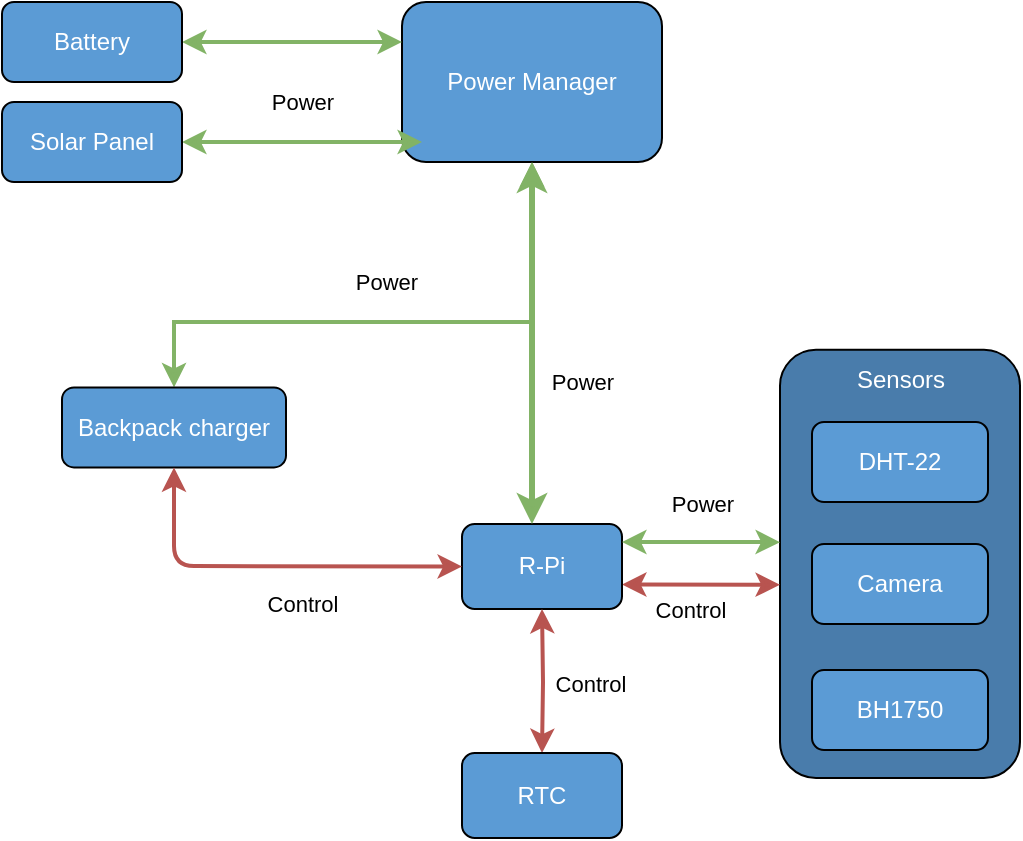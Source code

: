<mxfile version="15.3.1" type="device"><diagram id="9G9Ib_QL3AFAmMRXJP5O" name="Page-1"><mxGraphModel dx="917" dy="553" grid="1" gridSize="10" guides="1" tooltips="1" connect="1" arrows="1" fold="1" page="1" pageScale="1" pageWidth="827" pageHeight="1169" math="0" shadow="0"><root><mxCell id="0"/><mxCell id="1" parent="0"/><mxCell id="r654H4-0baNqNubNCEJS-1" value="" style="rounded=1;whiteSpace=wrap;html=1;fillColor=#497CAB;" parent="1" vertex="1"><mxGeometry x="899" y="533.896" width="120" height="214.104" as="geometry"/></mxCell><mxCell id="r654H4-0baNqNubNCEJS-2" style="edgeStyle=orthogonalEdgeStyle;rounded=0;orthogonalLoop=1;jettySize=auto;html=1;entryX=0;entryY=0.74;entryDx=0;entryDy=0;entryPerimeter=0;startArrow=classic;startFill=1;strokeWidth=2;fillColor=#f8cecc;strokeColor=#b85450;" parent="1" edge="1"><mxGeometry relative="1" as="geometry"><mxPoint x="820" y="651.257" as="sourcePoint"/><mxPoint x="899" y="651.333" as="targetPoint"/></mxGeometry></mxCell><mxCell id="r654H4-0baNqNubNCEJS-39" value="Control" style="edgeLabel;html=1;align=center;verticalAlign=middle;resizable=0;points=[];labelBackgroundColor=none;" parent="r654H4-0baNqNubNCEJS-2" vertex="1" connectable="0"><mxGeometry x="0.269" y="1" relative="1" as="geometry"><mxPoint x="-16" y="13" as="offset"/></mxGeometry></mxCell><mxCell id="r654H4-0baNqNubNCEJS-40" value="Control" style="edgeLabel;html=1;align=center;verticalAlign=middle;resizable=0;points=[];labelBackgroundColor=none;" parent="r654H4-0baNqNubNCEJS-2" vertex="1" connectable="0"><mxGeometry x="0.269" y="1" relative="1" as="geometry"><mxPoint x="-66" y="50" as="offset"/></mxGeometry></mxCell><mxCell id="r654H4-0baNqNubNCEJS-41" value="Control" style="edgeLabel;html=1;align=center;verticalAlign=middle;resizable=0;points=[];labelBackgroundColor=none;" parent="r654H4-0baNqNubNCEJS-2" vertex="1" connectable="0"><mxGeometry x="0.269" y="1" relative="1" as="geometry"><mxPoint x="-210" y="10" as="offset"/></mxGeometry></mxCell><mxCell id="r654H4-0baNqNubNCEJS-3" value="&lt;font color=&quot;#FFFFFF&quot;&gt;R-Pi&lt;/font&gt;" style="rounded=1;whiteSpace=wrap;html=1;fillColor=#5B9BD5;" parent="1" vertex="1"><mxGeometry x="740" y="621" width="80" height="42.5" as="geometry"/></mxCell><mxCell id="r654H4-0baNqNubNCEJS-6" value="" style="edgeStyle=orthogonalEdgeStyle;rounded=0;orthogonalLoop=1;jettySize=auto;html=1;startArrow=classic;startFill=1;strokeWidth=3;fillColor=#d5e8d4;strokeColor=#82b366;" parent="1" source="r654H4-0baNqNubNCEJS-8" target="r654H4-0baNqNubNCEJS-3" edge="1"><mxGeometry relative="1" as="geometry"><Array as="points"><mxPoint x="775" y="621"/><mxPoint x="775" y="621"/></Array></mxGeometry></mxCell><mxCell id="r654H4-0baNqNubNCEJS-8" value="&lt;font color=&quot;#ffffff&quot;&gt;Power Manager&lt;/font&gt;" style="rounded=1;whiteSpace=wrap;html=1;fillColor=#5B9BD5;" parent="1" vertex="1"><mxGeometry x="710" y="360" width="130" height="80" as="geometry"/></mxCell><mxCell id="r654H4-0baNqNubNCEJS-9" value="" style="edgeStyle=orthogonalEdgeStyle;rounded=0;orthogonalLoop=1;jettySize=auto;html=1;startArrow=classic;startFill=1;strokeWidth=2;fillColor=#d5e8d4;strokeColor=#82b366;entryX=0;entryY=0.25;entryDx=0;entryDy=0;" parent="1" source="r654H4-0baNqNubNCEJS-10" target="r654H4-0baNqNubNCEJS-8" edge="1"><mxGeometry relative="1" as="geometry"><mxPoint x="690" y="380" as="targetPoint"/></mxGeometry></mxCell><mxCell id="r654H4-0baNqNubNCEJS-10" value="&lt;font color=&quot;#ffffff&quot;&gt;Battery&lt;/font&gt;" style="rounded=1;whiteSpace=wrap;html=1;fillColor=#5B9BD5;" parent="1" vertex="1"><mxGeometry x="510" y="360" width="90" height="40" as="geometry"/></mxCell><mxCell id="r654H4-0baNqNubNCEJS-11" value="" style="edgeStyle=orthogonalEdgeStyle;rounded=0;orthogonalLoop=1;jettySize=auto;html=1;startArrow=classic;startFill=1;strokeWidth=2;fillColor=#d5e8d4;strokeColor=#82b366;" parent="1" source="r654H4-0baNqNubNCEJS-12" target="r654H4-0baNqNubNCEJS-8" edge="1"><mxGeometry relative="1" as="geometry"><Array as="points"><mxPoint x="596" y="520"/><mxPoint x="775" y="520"/></Array></mxGeometry></mxCell><mxCell id="r654H4-0baNqNubNCEJS-34" value="Power" style="edgeLabel;html=1;align=center;verticalAlign=middle;resizable=0;points=[];labelBackgroundColor=none;" parent="r654H4-0baNqNubNCEJS-11" vertex="1" connectable="0"><mxGeometry x="0.162" y="-1" relative="1" as="geometry"><mxPoint x="-31" y="-21" as="offset"/></mxGeometry></mxCell><mxCell id="r654H4-0baNqNubNCEJS-35" value="Power" style="edgeLabel;html=1;align=center;verticalAlign=middle;resizable=0;points=[];labelBackgroundColor=none;" parent="r654H4-0baNqNubNCEJS-11" vertex="1" connectable="0"><mxGeometry x="0.162" y="-1" relative="1" as="geometry"><mxPoint x="-73" y="-111" as="offset"/></mxGeometry></mxCell><mxCell id="r654H4-0baNqNubNCEJS-36" value="Power" style="edgeLabel;html=1;align=center;verticalAlign=middle;resizable=0;points=[];labelBackgroundColor=none;" parent="r654H4-0baNqNubNCEJS-11" vertex="1" connectable="0"><mxGeometry x="0.162" y="-1" relative="1" as="geometry"><mxPoint x="67" y="29" as="offset"/></mxGeometry></mxCell><mxCell id="r654H4-0baNqNubNCEJS-38" value="Power" style="edgeLabel;html=1;align=center;verticalAlign=middle;resizable=0;points=[];labelBackgroundColor=none;" parent="r654H4-0baNqNubNCEJS-11" vertex="1" connectable="0"><mxGeometry x="0.162" y="-1" relative="1" as="geometry"><mxPoint x="127" y="90" as="offset"/></mxGeometry></mxCell><mxCell id="r654H4-0baNqNubNCEJS-12" value="&lt;font color=&quot;#ffffff&quot;&gt;Backpack charger&lt;/font&gt;" style="rounded=1;whiteSpace=wrap;html=1;fillColor=#5B9BD5;" parent="1" vertex="1"><mxGeometry x="540" y="552.69" width="112" height="40" as="geometry"/></mxCell><mxCell id="r654H4-0baNqNubNCEJS-13" value="&lt;font color=&quot;#FFFFFF&quot;&gt;&lt;span style=&quot;background-color: transparent&quot;&gt;Sensors&lt;/span&gt;&lt;/font&gt;" style="text;html=1;align=center;verticalAlign=middle;resizable=0;points=[];autosize=1;strokeColor=none;shadow=0;rounded=0;" parent="1" vertex="1"><mxGeometry x="929" y="538.9" width="60" height="20" as="geometry"/></mxCell><mxCell id="r654H4-0baNqNubNCEJS-15" value="&lt;font color=&quot;#FFFFFF&quot;&gt;DHT-22&lt;/font&gt;" style="rounded=1;whiteSpace=wrap;html=1;fillColor=#5B9BD5;" parent="1" vertex="1"><mxGeometry x="915" y="570" width="88" height="40" as="geometry"/></mxCell><mxCell id="r654H4-0baNqNubNCEJS-16" value="&lt;font color=&quot;#FFFFFF&quot;&gt;Camera&lt;/font&gt;" style="rounded=1;whiteSpace=wrap;html=1;fillColor=#5B9BD5;" parent="1" vertex="1"><mxGeometry x="915" y="631" width="88" height="40" as="geometry"/></mxCell><mxCell id="r654H4-0baNqNubNCEJS-17" value="&lt;font color=&quot;#FFFFFF&quot;&gt;BH1750&lt;/font&gt;" style="rounded=1;whiteSpace=wrap;html=1;fillColor=#5B9BD5;" parent="1" vertex="1"><mxGeometry x="915" y="694" width="88" height="40" as="geometry"/></mxCell><mxCell id="r654H4-0baNqNubNCEJS-18" value="" style="edgeStyle=orthogonalEdgeStyle;rounded=0;orthogonalLoop=1;jettySize=auto;html=1;startArrow=classic;startFill=1;strokeWidth=2;fillColor=#d5e8d4;strokeColor=#82b366;" parent="1" source="r654H4-0baNqNubNCEJS-19" edge="1"><mxGeometry relative="1" as="geometry"><mxPoint x="720" y="430" as="targetPoint"/></mxGeometry></mxCell><mxCell id="r654H4-0baNqNubNCEJS-19" value="&lt;font color=&quot;#ffffff&quot;&gt;Solar Panel&lt;/font&gt;" style="rounded=1;whiteSpace=wrap;html=1;fillColor=#5B9BD5;" parent="1" vertex="1"><mxGeometry x="510" y="410" width="90" height="40" as="geometry"/></mxCell><mxCell id="r654H4-0baNqNubNCEJS-20" value="" style="endArrow=classic;startArrow=classic;html=1;entryX=0.5;entryY=1;entryDx=0;entryDy=0;exitX=0;exitY=0.5;exitDx=0;exitDy=0;rounded=1;strokeWidth=2;fillColor=#f8cecc;strokeColor=#b85450;" parent="1" source="r654H4-0baNqNubNCEJS-3" target="r654H4-0baNqNubNCEJS-12" edge="1"><mxGeometry width="50" height="50" relative="1" as="geometry"><mxPoint x="590" y="640" as="sourcePoint"/><mxPoint x="640" y="590" as="targetPoint"/><Array as="points"><mxPoint x="596" y="642"/></Array></mxGeometry></mxCell><mxCell id="r654H4-0baNqNubNCEJS-24" value="" style="edgeStyle=orthogonalEdgeStyle;rounded=0;orthogonalLoop=1;jettySize=auto;html=1;startArrow=classic;startFill=1;strokeWidth=2;fillColor=#f8cecc;strokeColor=#b85450;" parent="1" target="r654H4-0baNqNubNCEJS-25" edge="1"><mxGeometry relative="1" as="geometry"><mxPoint x="780" y="663.5" as="sourcePoint"/></mxGeometry></mxCell><mxCell id="r654H4-0baNqNubNCEJS-25" value="&lt;font color=&quot;#FFFFFF&quot;&gt;RTC&lt;/font&gt;" style="rounded=1;whiteSpace=wrap;html=1;fillColor=#5B9BD5;" parent="1" vertex="1"><mxGeometry x="740" y="735.5" width="80" height="42.5" as="geometry"/></mxCell><mxCell id="r654H4-0baNqNubNCEJS-26" style="edgeStyle=orthogonalEdgeStyle;rounded=0;orthogonalLoop=1;jettySize=auto;html=1;entryX=0;entryY=0.74;entryDx=0;entryDy=0;entryPerimeter=0;startArrow=classic;startFill=1;strokeWidth=2;fillColor=#d5e8d4;strokeColor=#82b366;" parent="1" edge="1"><mxGeometry relative="1" as="geometry"><mxPoint x="820" y="629.997" as="sourcePoint"/><mxPoint x="899" y="630.073" as="targetPoint"/><Array as="points"><mxPoint x="884" y="630"/><mxPoint x="884" y="630"/></Array></mxGeometry></mxCell></root></mxGraphModel></diagram></mxfile>